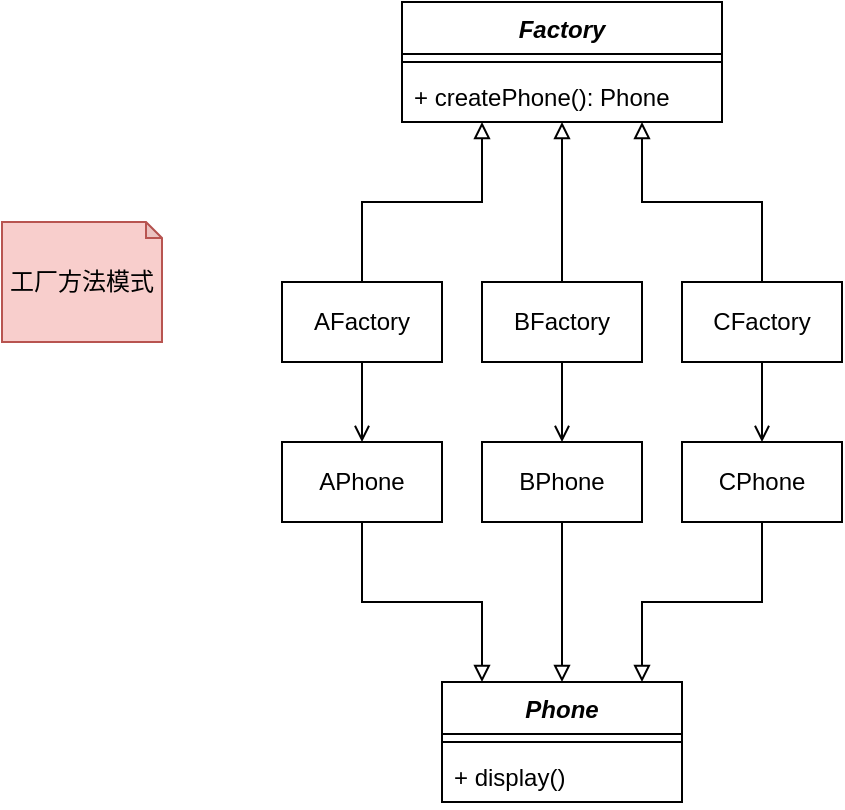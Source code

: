 <mxfile version="24.4.14" type="github" pages="2">
  <diagram name="第 1 页" id="GhNiA-6x2UMy3QJRK3YI">
    <mxGraphModel dx="1042" dy="569" grid="1" gridSize="10" guides="1" tooltips="1" connect="1" arrows="1" fold="1" page="1" pageScale="1" pageWidth="827" pageHeight="1169" math="0" shadow="0">
      <root>
        <mxCell id="0" />
        <mxCell id="1" parent="0" />
        <mxCell id="kf5jHsaG5PgyehXuVbyD-2" value="&lt;i&gt;Factory&lt;/i&gt;" style="swimlane;fontStyle=1;align=center;verticalAlign=top;childLayout=stackLayout;horizontal=1;startSize=26;horizontalStack=0;resizeParent=1;resizeParentMax=0;resizeLast=0;collapsible=1;marginBottom=0;whiteSpace=wrap;html=1;" parent="1" vertex="1">
          <mxGeometry x="240" y="60" width="160" height="60" as="geometry" />
        </mxCell>
        <mxCell id="kf5jHsaG5PgyehXuVbyD-4" value="" style="line;strokeWidth=1;fillColor=none;align=left;verticalAlign=middle;spacingTop=-1;spacingLeft=3;spacingRight=3;rotatable=0;labelPosition=right;points=[];portConstraint=eastwest;strokeColor=inherit;" parent="kf5jHsaG5PgyehXuVbyD-2" vertex="1">
          <mxGeometry y="26" width="160" height="8" as="geometry" />
        </mxCell>
        <mxCell id="kf5jHsaG5PgyehXuVbyD-5" value="+ createPhone(): Phone" style="text;strokeColor=none;fillColor=none;align=left;verticalAlign=top;spacingLeft=4;spacingRight=4;overflow=hidden;rotatable=0;points=[[0,0.5],[1,0.5]];portConstraint=eastwest;whiteSpace=wrap;html=1;" parent="kf5jHsaG5PgyehXuVbyD-2" vertex="1">
          <mxGeometry y="34" width="160" height="26" as="geometry" />
        </mxCell>
        <mxCell id="kf5jHsaG5PgyehXuVbyD-6" value="&lt;div&gt;&lt;span style=&quot;background-color: initial;&quot;&gt;&lt;i&gt;Phone&lt;/i&gt;&lt;/span&gt;&lt;/div&gt;" style="swimlane;fontStyle=1;align=center;verticalAlign=top;childLayout=stackLayout;horizontal=1;startSize=26;horizontalStack=0;resizeParent=1;resizeParentMax=0;resizeLast=0;collapsible=1;marginBottom=0;whiteSpace=wrap;html=1;" parent="1" vertex="1">
          <mxGeometry x="260" y="400" width="120" height="60" as="geometry" />
        </mxCell>
        <mxCell id="kf5jHsaG5PgyehXuVbyD-8" value="" style="line;strokeWidth=1;fillColor=none;align=left;verticalAlign=middle;spacingTop=-1;spacingLeft=3;spacingRight=3;rotatable=0;labelPosition=right;points=[];portConstraint=eastwest;strokeColor=inherit;" parent="kf5jHsaG5PgyehXuVbyD-6" vertex="1">
          <mxGeometry y="26" width="120" height="8" as="geometry" />
        </mxCell>
        <mxCell id="kf5jHsaG5PgyehXuVbyD-9" value="+ display()" style="text;strokeColor=none;fillColor=none;align=left;verticalAlign=top;spacingLeft=4;spacingRight=4;overflow=hidden;rotatable=0;points=[[0,0.5],[1,0.5]];portConstraint=eastwest;whiteSpace=wrap;html=1;" parent="kf5jHsaG5PgyehXuVbyD-6" vertex="1">
          <mxGeometry y="34" width="120" height="26" as="geometry" />
        </mxCell>
        <mxCell id="kf5jHsaG5PgyehXuVbyD-14" style="rounded=0;orthogonalLoop=1;jettySize=auto;html=1;endArrow=block;endFill=0;edgeStyle=orthogonalEdgeStyle;" parent="1" source="kf5jHsaG5PgyehXuVbyD-10" target="kf5jHsaG5PgyehXuVbyD-6" edge="1">
          <mxGeometry relative="1" as="geometry">
            <Array as="points">
              <mxPoint x="220" y="360" />
              <mxPoint x="280" y="360" />
            </Array>
          </mxGeometry>
        </mxCell>
        <mxCell id="kf5jHsaG5PgyehXuVbyD-10" value="APhone" style="html=1;whiteSpace=wrap;" parent="1" vertex="1">
          <mxGeometry x="180" y="280" width="80" height="40" as="geometry" />
        </mxCell>
        <mxCell id="kf5jHsaG5PgyehXuVbyD-15" style="rounded=0;orthogonalLoop=1;jettySize=auto;html=1;endArrow=block;endFill=0;edgeStyle=orthogonalEdgeStyle;" parent="1" source="kf5jHsaG5PgyehXuVbyD-11" target="kf5jHsaG5PgyehXuVbyD-6" edge="1">
          <mxGeometry relative="1" as="geometry" />
        </mxCell>
        <mxCell id="kf5jHsaG5PgyehXuVbyD-11" value="BPhone" style="html=1;whiteSpace=wrap;" parent="1" vertex="1">
          <mxGeometry x="280" y="280" width="80" height="40" as="geometry" />
        </mxCell>
        <mxCell id="kf5jHsaG5PgyehXuVbyD-16" style="rounded=0;orthogonalLoop=1;jettySize=auto;html=1;endArrow=block;endFill=0;edgeStyle=orthogonalEdgeStyle;" parent="1" source="kf5jHsaG5PgyehXuVbyD-12" target="kf5jHsaG5PgyehXuVbyD-6" edge="1">
          <mxGeometry relative="1" as="geometry">
            <Array as="points">
              <mxPoint x="420" y="360" />
              <mxPoint x="360" y="360" />
            </Array>
          </mxGeometry>
        </mxCell>
        <mxCell id="kf5jHsaG5PgyehXuVbyD-12" value="CPhone" style="html=1;whiteSpace=wrap;" parent="1" vertex="1">
          <mxGeometry x="380" y="280" width="80" height="40" as="geometry" />
        </mxCell>
        <mxCell id="kf5jHsaG5PgyehXuVbyD-20" style="edgeStyle=orthogonalEdgeStyle;rounded=0;orthogonalLoop=1;jettySize=auto;html=1;endArrow=block;endFill=0;" parent="1" source="kf5jHsaG5PgyehXuVbyD-17" target="kf5jHsaG5PgyehXuVbyD-2" edge="1">
          <mxGeometry relative="1" as="geometry">
            <Array as="points">
              <mxPoint x="220" y="160" />
              <mxPoint x="280" y="160" />
            </Array>
          </mxGeometry>
        </mxCell>
        <mxCell id="kf5jHsaG5PgyehXuVbyD-26" style="edgeStyle=orthogonalEdgeStyle;rounded=0;orthogonalLoop=1;jettySize=auto;html=1;endArrow=open;endFill=0;" parent="1" source="kf5jHsaG5PgyehXuVbyD-17" target="kf5jHsaG5PgyehXuVbyD-10" edge="1">
          <mxGeometry relative="1" as="geometry" />
        </mxCell>
        <mxCell id="kf5jHsaG5PgyehXuVbyD-17" value="AFactory" style="html=1;whiteSpace=wrap;" parent="1" vertex="1">
          <mxGeometry x="180" y="200" width="80" height="40" as="geometry" />
        </mxCell>
        <mxCell id="kf5jHsaG5PgyehXuVbyD-25" style="edgeStyle=orthogonalEdgeStyle;rounded=0;orthogonalLoop=1;jettySize=auto;html=1;endArrow=block;endFill=0;" parent="1" source="kf5jHsaG5PgyehXuVbyD-19" target="kf5jHsaG5PgyehXuVbyD-2" edge="1">
          <mxGeometry relative="1" as="geometry">
            <Array as="points">
              <mxPoint x="420" y="160" />
              <mxPoint x="360" y="160" />
            </Array>
          </mxGeometry>
        </mxCell>
        <mxCell id="kf5jHsaG5PgyehXuVbyD-28" style="edgeStyle=orthogonalEdgeStyle;rounded=0;orthogonalLoop=1;jettySize=auto;html=1;endArrow=open;endFill=0;" parent="1" source="kf5jHsaG5PgyehXuVbyD-19" target="kf5jHsaG5PgyehXuVbyD-12" edge="1">
          <mxGeometry relative="1" as="geometry" />
        </mxCell>
        <mxCell id="kf5jHsaG5PgyehXuVbyD-19" value="CFactory" style="html=1;whiteSpace=wrap;" parent="1" vertex="1">
          <mxGeometry x="380" y="200" width="80" height="40" as="geometry" />
        </mxCell>
        <mxCell id="kf5jHsaG5PgyehXuVbyD-24" style="edgeStyle=orthogonalEdgeStyle;rounded=0;orthogonalLoop=1;jettySize=auto;html=1;endArrow=block;endFill=0;" parent="1" source="kf5jHsaG5PgyehXuVbyD-18" target="kf5jHsaG5PgyehXuVbyD-2" edge="1">
          <mxGeometry relative="1" as="geometry" />
        </mxCell>
        <mxCell id="kf5jHsaG5PgyehXuVbyD-27" style="edgeStyle=orthogonalEdgeStyle;rounded=0;orthogonalLoop=1;jettySize=auto;html=1;endArrow=open;endFill=0;" parent="1" source="kf5jHsaG5PgyehXuVbyD-18" target="kf5jHsaG5PgyehXuVbyD-11" edge="1">
          <mxGeometry relative="1" as="geometry" />
        </mxCell>
        <mxCell id="kf5jHsaG5PgyehXuVbyD-18" value="BFactory" style="html=1;whiteSpace=wrap;" parent="1" vertex="1">
          <mxGeometry x="280" y="200" width="80" height="40" as="geometry" />
        </mxCell>
        <mxCell id="EJC9QsCoozzbnJ8G0Mpf-1" value="工厂方法模式" style="shape=note;whiteSpace=wrap;html=1;backgroundOutline=1;darkOpacity=0.05;size=8;fillColor=#f8cecc;strokeColor=#b85450;" vertex="1" parent="1">
          <mxGeometry x="40" y="170" width="80" height="60" as="geometry" />
        </mxCell>
      </root>
    </mxGraphModel>
  </diagram>
  <diagram id="QIG3LGqKleKg-ZtB8mcE" name="第 2 页">
    <mxGraphModel dx="1042" dy="569" grid="1" gridSize="10" guides="1" tooltips="1" connect="1" arrows="1" fold="1" page="1" pageScale="1" pageWidth="827" pageHeight="1169" math="0" shadow="0">
      <root>
        <mxCell id="0" />
        <mxCell id="1" parent="0" />
        <mxCell id="JXNM48GpU7z1IFyJjJgs-1" value="&lt;i&gt;AbstractFactory&lt;/i&gt;" style="swimlane;fontStyle=1;align=center;verticalAlign=top;childLayout=stackLayout;horizontal=1;startSize=26;horizontalStack=0;resizeParent=1;resizeParentMax=0;resizeLast=0;collapsible=1;marginBottom=0;whiteSpace=wrap;html=1;" parent="1" vertex="1">
          <mxGeometry x="120" y="184" width="160" height="112" as="geometry" />
        </mxCell>
        <mxCell id="JXNM48GpU7z1IFyJjJgs-2" value="" style="line;strokeWidth=1;fillColor=none;align=left;verticalAlign=middle;spacingTop=-1;spacingLeft=3;spacingRight=3;rotatable=0;labelPosition=right;points=[];portConstraint=eastwest;strokeColor=inherit;" parent="JXNM48GpU7z1IFyJjJgs-1" vertex="1">
          <mxGeometry y="26" width="160" height="8" as="geometry" />
        </mxCell>
        <mxCell id="JXNM48GpU7z1IFyJjJgs-3" value="+ createLaptop(): Laptop" style="text;strokeColor=none;fillColor=none;align=left;verticalAlign=top;spacingLeft=4;spacingRight=4;overflow=hidden;rotatable=0;points=[[0,0.5],[1,0.5]];portConstraint=eastwest;whiteSpace=wrap;html=1;" parent="JXNM48GpU7z1IFyJjJgs-1" vertex="1">
          <mxGeometry y="34" width="160" height="26" as="geometry" />
        </mxCell>
        <mxCell id="JXNM48GpU7z1IFyJjJgs-4" value="+ createPad(): Pad" style="text;strokeColor=none;fillColor=none;align=left;verticalAlign=top;spacingLeft=4;spacingRight=4;overflow=hidden;rotatable=0;points=[[0,0.5],[1,0.5]];portConstraint=eastwest;whiteSpace=wrap;html=1;" parent="JXNM48GpU7z1IFyJjJgs-1" vertex="1">
          <mxGeometry y="60" width="160" height="26" as="geometry" />
        </mxCell>
        <mxCell id="JXNM48GpU7z1IFyJjJgs-5" value="+ createWatch(): Watch" style="text;strokeColor=none;fillColor=none;align=left;verticalAlign=top;spacingLeft=4;spacingRight=4;overflow=hidden;rotatable=0;points=[[0,0.5],[1,0.5]];portConstraint=eastwest;whiteSpace=wrap;html=1;" parent="JXNM48GpU7z1IFyJjJgs-1" vertex="1">
          <mxGeometry y="86" width="160" height="26" as="geometry" />
        </mxCell>
        <mxCell id="JXNM48GpU7z1IFyJjJgs-6" value="&lt;i&gt;Laptop&lt;/i&gt;" style="swimlane;fontStyle=1;align=center;verticalAlign=top;childLayout=stackLayout;horizontal=1;startSize=26;horizontalStack=0;resizeParent=1;resizeParentMax=0;resizeLast=0;collapsible=1;marginBottom=0;whiteSpace=wrap;html=1;" parent="1" vertex="1">
          <mxGeometry x="320" y="210" width="120" height="60" as="geometry" />
        </mxCell>
        <mxCell id="JXNM48GpU7z1IFyJjJgs-7" value="" style="line;strokeWidth=1;fillColor=none;align=left;verticalAlign=middle;spacingTop=-1;spacingLeft=3;spacingRight=3;rotatable=0;labelPosition=right;points=[];portConstraint=eastwest;strokeColor=inherit;" parent="JXNM48GpU7z1IFyJjJgs-6" vertex="1">
          <mxGeometry y="26" width="120" height="8" as="geometry" />
        </mxCell>
        <mxCell id="JXNM48GpU7z1IFyJjJgs-8" value="+ display()" style="text;strokeColor=none;fillColor=none;align=left;verticalAlign=top;spacingLeft=4;spacingRight=4;overflow=hidden;rotatable=0;points=[[0,0.5],[1,0.5]];portConstraint=eastwest;whiteSpace=wrap;html=1;" parent="JXNM48GpU7z1IFyJjJgs-6" vertex="1">
          <mxGeometry y="34" width="120" height="26" as="geometry" />
        </mxCell>
        <mxCell id="JXNM48GpU7z1IFyJjJgs-9" value="&lt;i&gt;Pad&lt;/i&gt;" style="swimlane;fontStyle=1;align=center;verticalAlign=top;childLayout=stackLayout;horizontal=1;startSize=26;horizontalStack=0;resizeParent=1;resizeParentMax=0;resizeLast=0;collapsible=1;marginBottom=0;whiteSpace=wrap;html=1;" parent="1" vertex="1">
          <mxGeometry x="480" y="210" width="120" height="60" as="geometry" />
        </mxCell>
        <mxCell id="JXNM48GpU7z1IFyJjJgs-10" value="" style="line;strokeWidth=1;fillColor=none;align=left;verticalAlign=middle;spacingTop=-1;spacingLeft=3;spacingRight=3;rotatable=0;labelPosition=right;points=[];portConstraint=eastwest;strokeColor=inherit;" parent="JXNM48GpU7z1IFyJjJgs-9" vertex="1">
          <mxGeometry y="26" width="120" height="8" as="geometry" />
        </mxCell>
        <mxCell id="JXNM48GpU7z1IFyJjJgs-11" value="+ display()" style="text;strokeColor=none;fillColor=none;align=left;verticalAlign=top;spacingLeft=4;spacingRight=4;overflow=hidden;rotatable=0;points=[[0,0.5],[1,0.5]];portConstraint=eastwest;whiteSpace=wrap;html=1;" parent="JXNM48GpU7z1IFyJjJgs-9" vertex="1">
          <mxGeometry y="34" width="120" height="26" as="geometry" />
        </mxCell>
        <mxCell id="JXNM48GpU7z1IFyJjJgs-12" value="&lt;i&gt;Watch&lt;/i&gt;" style="swimlane;fontStyle=1;align=center;verticalAlign=top;childLayout=stackLayout;horizontal=1;startSize=26;horizontalStack=0;resizeParent=1;resizeParentMax=0;resizeLast=0;collapsible=1;marginBottom=0;whiteSpace=wrap;html=1;" parent="1" vertex="1">
          <mxGeometry x="640" y="210" width="120" height="60" as="geometry" />
        </mxCell>
        <mxCell id="JXNM48GpU7z1IFyJjJgs-13" value="" style="line;strokeWidth=1;fillColor=none;align=left;verticalAlign=middle;spacingTop=-1;spacingLeft=3;spacingRight=3;rotatable=0;labelPosition=right;points=[];portConstraint=eastwest;strokeColor=inherit;" parent="JXNM48GpU7z1IFyJjJgs-12" vertex="1">
          <mxGeometry y="26" width="120" height="8" as="geometry" />
        </mxCell>
        <mxCell id="JXNM48GpU7z1IFyJjJgs-14" value="+ display()" style="text;strokeColor=none;fillColor=none;align=left;verticalAlign=top;spacingLeft=4;spacingRight=4;overflow=hidden;rotatable=0;points=[[0,0.5],[1,0.5]];portConstraint=eastwest;whiteSpace=wrap;html=1;" parent="JXNM48GpU7z1IFyJjJgs-12" vertex="1">
          <mxGeometry y="34" width="120" height="26" as="geometry" />
        </mxCell>
        <mxCell id="JXNM48GpU7z1IFyJjJgs-15" style="edgeStyle=orthogonalEdgeStyle;rounded=0;orthogonalLoop=1;jettySize=auto;html=1;endArrow=block;endFill=0;" parent="1" source="JXNM48GpU7z1IFyJjJgs-19" target="JXNM48GpU7z1IFyJjJgs-1" edge="1">
          <mxGeometry relative="1" as="geometry">
            <Array as="points">
              <mxPoint x="200" y="190" />
              <mxPoint x="200" y="190" />
            </Array>
          </mxGeometry>
        </mxCell>
        <mxCell id="JXNM48GpU7z1IFyJjJgs-16" style="edgeStyle=orthogonalEdgeStyle;rounded=0;orthogonalLoop=1;jettySize=auto;html=1;endArrow=open;endFill=0;" parent="1" source="JXNM48GpU7z1IFyJjJgs-19" target="JXNM48GpU7z1IFyJjJgs-26" edge="1">
          <mxGeometry relative="1" as="geometry">
            <Array as="points">
              <mxPoint x="240" y="80" />
              <mxPoint x="380" y="80" />
            </Array>
          </mxGeometry>
        </mxCell>
        <mxCell id="JXNM48GpU7z1IFyJjJgs-17" style="edgeStyle=orthogonalEdgeStyle;rounded=0;orthogonalLoop=1;jettySize=auto;html=1;endArrow=open;endFill=0;" parent="1" source="JXNM48GpU7z1IFyJjJgs-19" target="JXNM48GpU7z1IFyJjJgs-30" edge="1">
          <mxGeometry relative="1" as="geometry">
            <Array as="points">
              <mxPoint x="220" y="60" />
              <mxPoint x="540" y="60" />
            </Array>
          </mxGeometry>
        </mxCell>
        <mxCell id="JXNM48GpU7z1IFyJjJgs-18" style="edgeStyle=orthogonalEdgeStyle;rounded=0;orthogonalLoop=1;jettySize=auto;html=1;endArrow=open;endFill=0;" parent="1" source="JXNM48GpU7z1IFyJjJgs-19" target="JXNM48GpU7z1IFyJjJgs-28" edge="1">
          <mxGeometry relative="1" as="geometry">
            <Array as="points">
              <mxPoint x="200" y="40" />
              <mxPoint x="700" y="40" />
            </Array>
          </mxGeometry>
        </mxCell>
        <mxCell id="JXNM48GpU7z1IFyJjJgs-19" value="FirstFactory" style="html=1;whiteSpace=wrap;" parent="1" vertex="1">
          <mxGeometry x="160" y="102" width="120" height="60" as="geometry" />
        </mxCell>
        <mxCell id="JXNM48GpU7z1IFyJjJgs-20" style="edgeStyle=orthogonalEdgeStyle;rounded=0;orthogonalLoop=1;jettySize=auto;html=1;endArrow=block;endFill=0;" parent="1" source="JXNM48GpU7z1IFyJjJgs-24" target="JXNM48GpU7z1IFyJjJgs-1" edge="1">
          <mxGeometry relative="1" as="geometry">
            <Array as="points">
              <mxPoint x="230" y="320" />
              <mxPoint x="230" y="320" />
            </Array>
          </mxGeometry>
        </mxCell>
        <mxCell id="JXNM48GpU7z1IFyJjJgs-21" style="edgeStyle=orthogonalEdgeStyle;rounded=0;orthogonalLoop=1;jettySize=auto;html=1;endArrow=open;endFill=0;" parent="1" source="JXNM48GpU7z1IFyJjJgs-24" target="JXNM48GpU7z1IFyJjJgs-32" edge="1">
          <mxGeometry relative="1" as="geometry">
            <Array as="points">
              <mxPoint x="240" y="400" />
              <mxPoint x="380" y="400" />
            </Array>
          </mxGeometry>
        </mxCell>
        <mxCell id="JXNM48GpU7z1IFyJjJgs-22" style="edgeStyle=orthogonalEdgeStyle;rounded=0;orthogonalLoop=1;jettySize=auto;html=1;endArrow=open;endFill=0;" parent="1" source="JXNM48GpU7z1IFyJjJgs-24" target="JXNM48GpU7z1IFyJjJgs-34" edge="1">
          <mxGeometry relative="1" as="geometry">
            <Array as="points">
              <mxPoint x="220" y="420" />
              <mxPoint x="540" y="420" />
            </Array>
          </mxGeometry>
        </mxCell>
        <mxCell id="JXNM48GpU7z1IFyJjJgs-23" style="edgeStyle=orthogonalEdgeStyle;rounded=0;orthogonalLoop=1;jettySize=auto;html=1;endArrow=open;endFill=0;" parent="1" source="JXNM48GpU7z1IFyJjJgs-24" target="JXNM48GpU7z1IFyJjJgs-36" edge="1">
          <mxGeometry relative="1" as="geometry">
            <Array as="points">
              <mxPoint x="200" y="440" />
              <mxPoint x="700" y="440" />
            </Array>
          </mxGeometry>
        </mxCell>
        <mxCell id="JXNM48GpU7z1IFyJjJgs-24" value="SecondFactory" style="html=1;whiteSpace=wrap;" parent="1" vertex="1">
          <mxGeometry x="160" y="320" width="120" height="60" as="geometry" />
        </mxCell>
        <mxCell id="JXNM48GpU7z1IFyJjJgs-25" style="edgeStyle=orthogonalEdgeStyle;rounded=0;orthogonalLoop=1;jettySize=auto;html=1;endArrow=block;endFill=0;" parent="1" source="JXNM48GpU7z1IFyJjJgs-26" target="JXNM48GpU7z1IFyJjJgs-6" edge="1">
          <mxGeometry relative="1" as="geometry" />
        </mxCell>
        <mxCell id="JXNM48GpU7z1IFyJjJgs-26" value="FirstLaptop" style="html=1;whiteSpace=wrap;strokeColor=default;align=center;verticalAlign=middle;fontFamily=Helvetica;fontSize=12;fontColor=default;fillColor=default;" parent="1" vertex="1">
          <mxGeometry x="320" y="102" width="120" height="60" as="geometry" />
        </mxCell>
        <mxCell id="JXNM48GpU7z1IFyJjJgs-27" style="edgeStyle=orthogonalEdgeStyle;rounded=0;orthogonalLoop=1;jettySize=auto;html=1;endArrow=block;endFill=0;" parent="1" source="JXNM48GpU7z1IFyJjJgs-28" target="JXNM48GpU7z1IFyJjJgs-12" edge="1">
          <mxGeometry relative="1" as="geometry" />
        </mxCell>
        <mxCell id="JXNM48GpU7z1IFyJjJgs-28" value="FirstWatch" style="html=1;whiteSpace=wrap;" parent="1" vertex="1">
          <mxGeometry x="640" y="102" width="120" height="60" as="geometry" />
        </mxCell>
        <mxCell id="JXNM48GpU7z1IFyJjJgs-29" style="edgeStyle=orthogonalEdgeStyle;rounded=0;orthogonalLoop=1;jettySize=auto;html=1;endArrow=block;endFill=0;" parent="1" source="JXNM48GpU7z1IFyJjJgs-30" target="JXNM48GpU7z1IFyJjJgs-9" edge="1">
          <mxGeometry relative="1" as="geometry" />
        </mxCell>
        <mxCell id="JXNM48GpU7z1IFyJjJgs-30" value="FirstPad" style="html=1;whiteSpace=wrap;" parent="1" vertex="1">
          <mxGeometry x="480" y="102" width="120" height="60" as="geometry" />
        </mxCell>
        <mxCell id="JXNM48GpU7z1IFyJjJgs-31" style="edgeStyle=orthogonalEdgeStyle;rounded=0;orthogonalLoop=1;jettySize=auto;html=1;endArrow=block;endFill=0;" parent="1" source="JXNM48GpU7z1IFyJjJgs-32" target="JXNM48GpU7z1IFyJjJgs-6" edge="1">
          <mxGeometry relative="1" as="geometry" />
        </mxCell>
        <mxCell id="JXNM48GpU7z1IFyJjJgs-32" value="SecondLaptop" style="html=1;whiteSpace=wrap;" parent="1" vertex="1">
          <mxGeometry x="320" y="320" width="120" height="60" as="geometry" />
        </mxCell>
        <mxCell id="JXNM48GpU7z1IFyJjJgs-33" style="edgeStyle=orthogonalEdgeStyle;rounded=0;orthogonalLoop=1;jettySize=auto;html=1;endArrow=block;endFill=0;" parent="1" source="JXNM48GpU7z1IFyJjJgs-34" target="JXNM48GpU7z1IFyJjJgs-9" edge="1">
          <mxGeometry relative="1" as="geometry" />
        </mxCell>
        <mxCell id="JXNM48GpU7z1IFyJjJgs-34" value="SecondPad" style="html=1;whiteSpace=wrap;" parent="1" vertex="1">
          <mxGeometry x="480" y="320" width="120" height="60" as="geometry" />
        </mxCell>
        <mxCell id="JXNM48GpU7z1IFyJjJgs-35" style="edgeStyle=orthogonalEdgeStyle;rounded=0;orthogonalLoop=1;jettySize=auto;html=1;endArrow=block;endFill=0;" parent="1" source="JXNM48GpU7z1IFyJjJgs-36" target="JXNM48GpU7z1IFyJjJgs-12" edge="1">
          <mxGeometry relative="1" as="geometry" />
        </mxCell>
        <mxCell id="JXNM48GpU7z1IFyJjJgs-36" value="SecondWatch" style="html=1;whiteSpace=wrap;" parent="1" vertex="1">
          <mxGeometry x="640" y="320" width="120" height="60" as="geometry" />
        </mxCell>
        <mxCell id="YTFGy2gmDBpU6xrXfOu4-1" value="抽象工厂模式" style="shape=note;whiteSpace=wrap;html=1;backgroundOutline=1;darkOpacity=0.05;size=8;fillColor=#f8cecc;strokeColor=#b85450;" vertex="1" parent="1">
          <mxGeometry x="20" y="162" width="80" height="60" as="geometry" />
        </mxCell>
      </root>
    </mxGraphModel>
  </diagram>
</mxfile>
